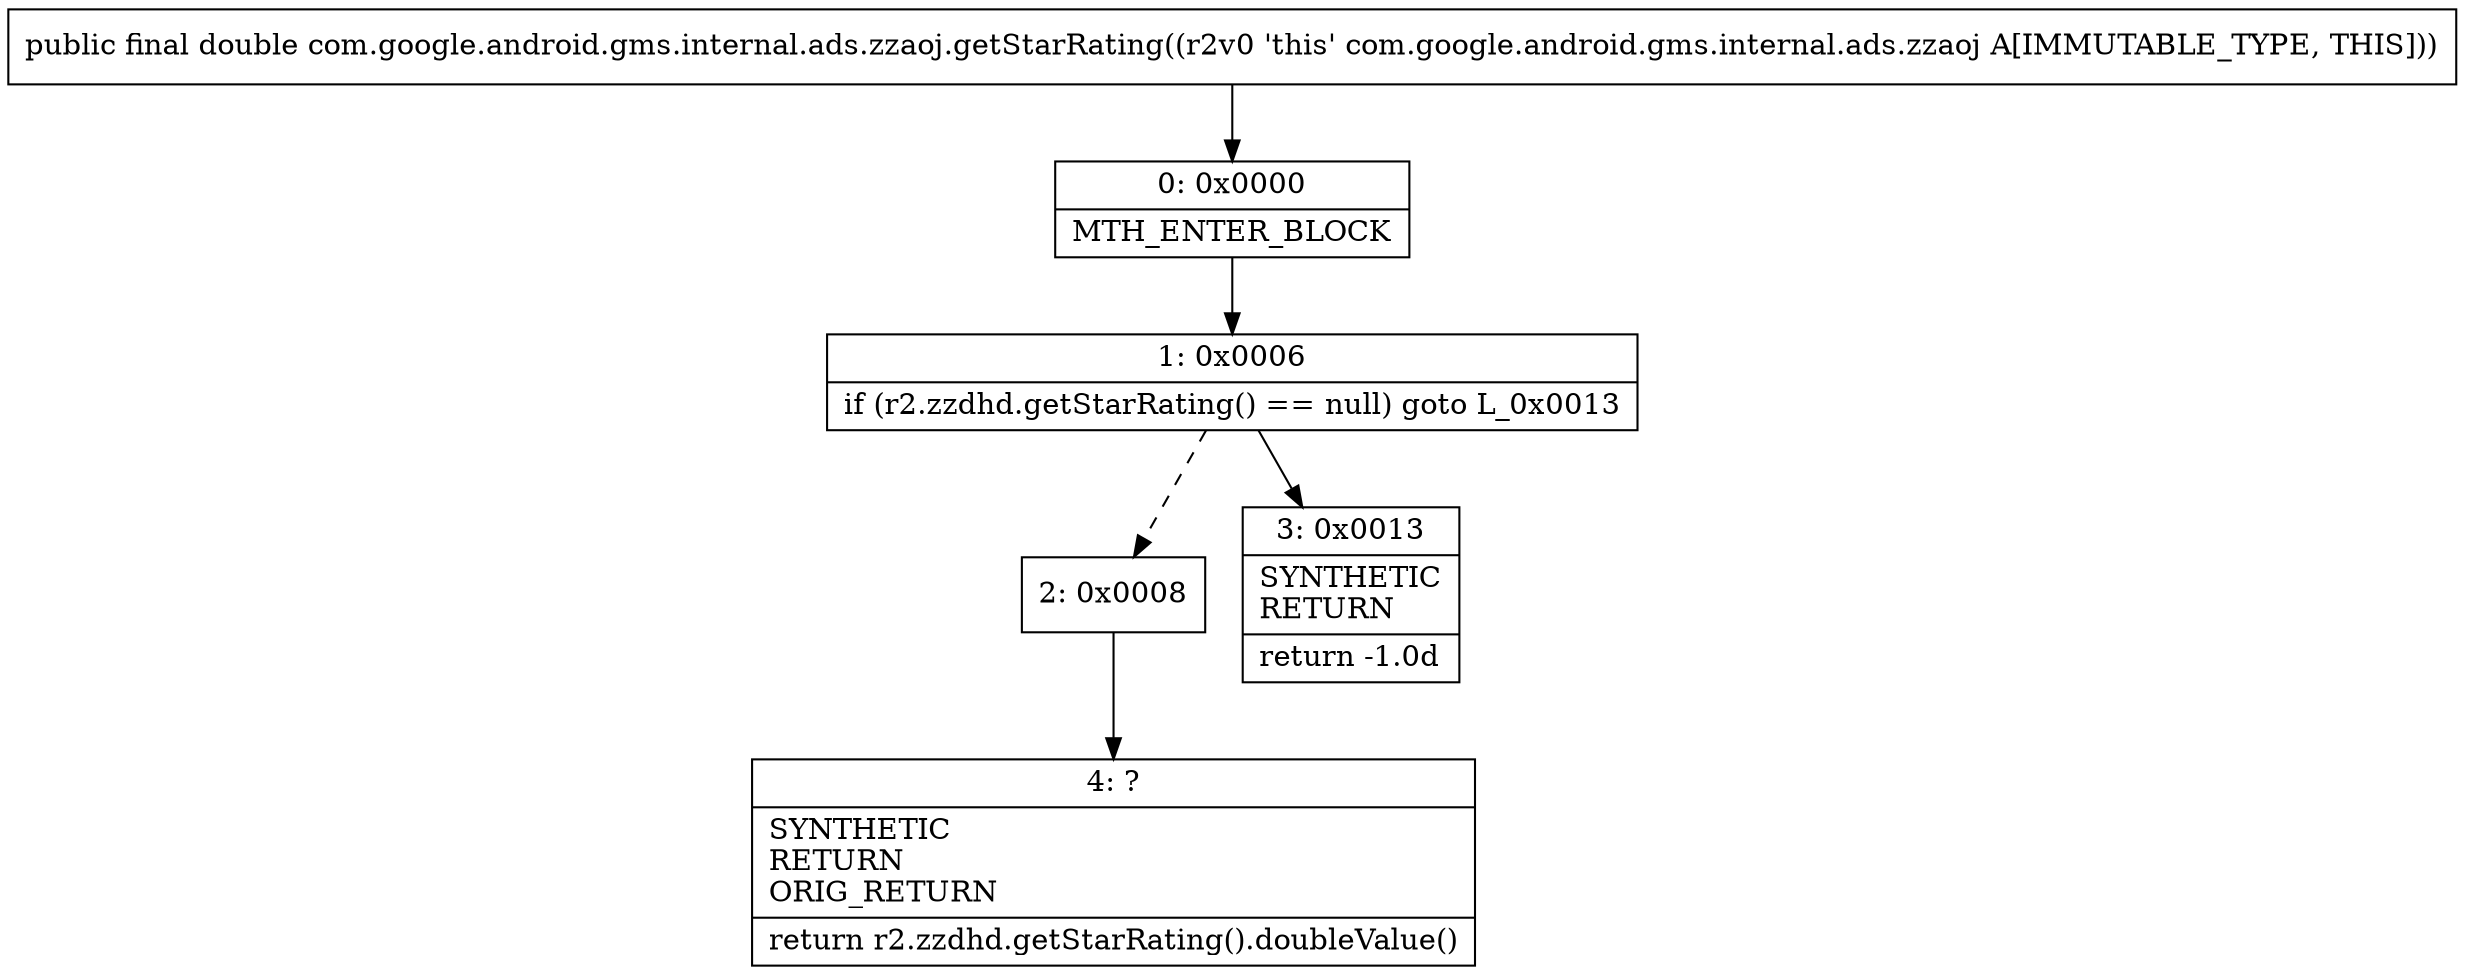 digraph "CFG forcom.google.android.gms.internal.ads.zzaoj.getStarRating()D" {
Node_0 [shape=record,label="{0\:\ 0x0000|MTH_ENTER_BLOCK\l}"];
Node_1 [shape=record,label="{1\:\ 0x0006|if (r2.zzdhd.getStarRating() == null) goto L_0x0013\l}"];
Node_2 [shape=record,label="{2\:\ 0x0008}"];
Node_3 [shape=record,label="{3\:\ 0x0013|SYNTHETIC\lRETURN\l|return \-1.0d\l}"];
Node_4 [shape=record,label="{4\:\ ?|SYNTHETIC\lRETURN\lORIG_RETURN\l|return r2.zzdhd.getStarRating().doubleValue()\l}"];
MethodNode[shape=record,label="{public final double com.google.android.gms.internal.ads.zzaoj.getStarRating((r2v0 'this' com.google.android.gms.internal.ads.zzaoj A[IMMUTABLE_TYPE, THIS])) }"];
MethodNode -> Node_0;
Node_0 -> Node_1;
Node_1 -> Node_2[style=dashed];
Node_1 -> Node_3;
Node_2 -> Node_4;
}

